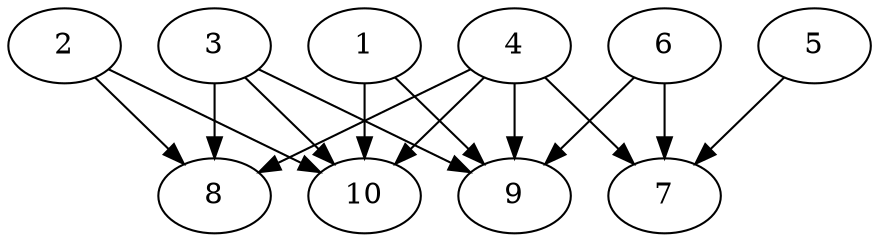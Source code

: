 // DAG automatically generated by daggen at Tue Aug  6 16:21:19 2019
// ./daggen --dot -n 10 --ccr 0.5 --fat 0.8 --regular 0.5 --density 0.8 --mindata 5242880 --maxdata 52428800 
digraph G {
  1 [size="81999872", alpha="0.19", expect_size="40999936"] 
  1 -> 9 [size ="40999936"]
  1 -> 10 [size ="40999936"]
  2 [size="14141440", alpha="0.09", expect_size="7070720"] 
  2 -> 8 [size ="7070720"]
  2 -> 10 [size ="7070720"]
  3 [size="53002240", alpha="0.09", expect_size="26501120"] 
  3 -> 8 [size ="26501120"]
  3 -> 9 [size ="26501120"]
  3 -> 10 [size ="26501120"]
  4 [size="70025216", alpha="0.05", expect_size="35012608"] 
  4 -> 7 [size ="35012608"]
  4 -> 8 [size ="35012608"]
  4 -> 9 [size ="35012608"]
  4 -> 10 [size ="35012608"]
  5 [size="104081408", alpha="0.10", expect_size="52040704"] 
  5 -> 7 [size ="52040704"]
  6 [size="42907648", alpha="0.00", expect_size="21453824"] 
  6 -> 7 [size ="21453824"]
  6 -> 9 [size ="21453824"]
  7 [size="98740224", alpha="0.06", expect_size="49370112"] 
  8 [size="104009728", alpha="0.09", expect_size="52004864"] 
  9 [size="66779136", alpha="0.13", expect_size="33389568"] 
  10 [size="41175040", alpha="0.03", expect_size="20587520"] 
}
